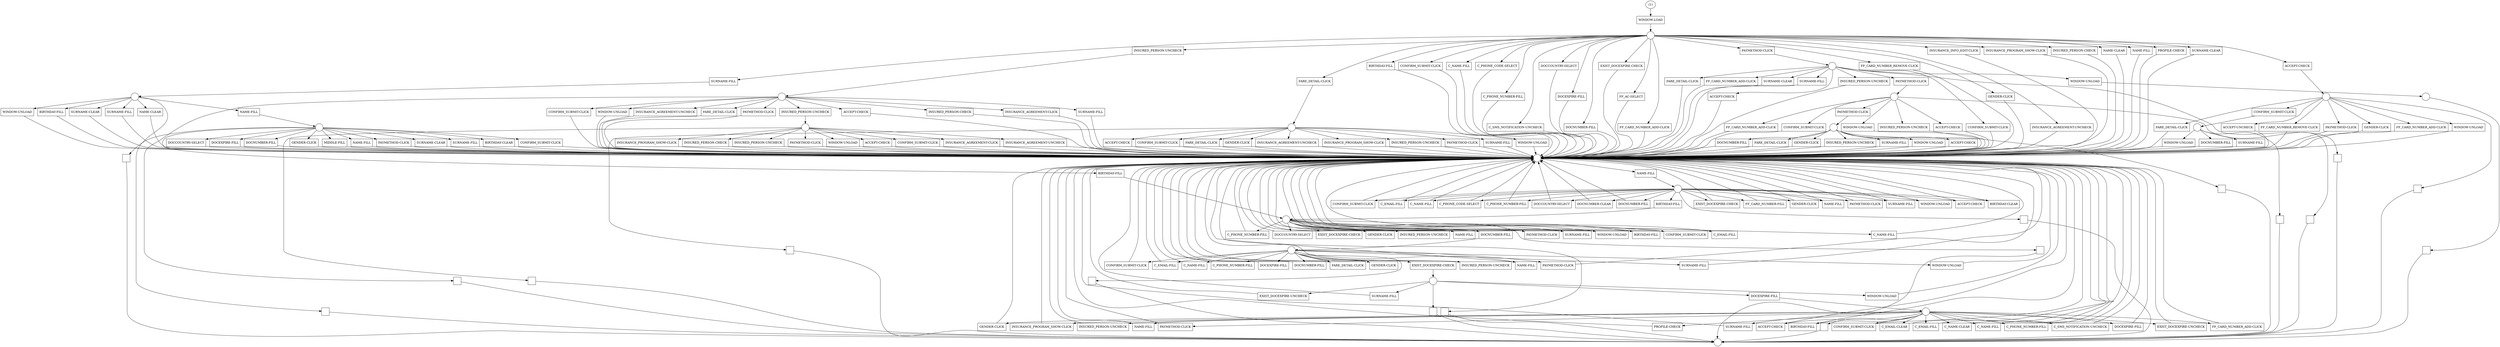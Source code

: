 digraph G {
    node [width=0.5];
x209eb60 [label="",shape=box]
x209ef28 [label="",shape=box]
x209f608 [label="",shape=box]
x209f348 [label="",shape=box]
x209f088 [label="",shape=box]
x209f2f0 [label="",shape=box]
x209ebb8 [label="",shape=box]
x209f450 [label="",shape=box]
x209ec68 [label="",shape=box]
x209f558 [label="",shape=box]
x209f3a0 [label="",shape=box]
x209f3f8 [label="",shape=box]
x209edc8 [label="",shape=box]
x209fb88 [label="",shape=box]
x209fc38 [label="",shape=box]
x20a0000 [label="",shape=box]
x209fd98 [label="",shape=box]
x209fd40 [label="ACCEPT-CHECK",shape=box]
x209fbe0 [label="ACCEPT-CHECK",shape=box]
x209f710 [label="ACCEPT-CHECK",shape=box]
x209f6b8 [label="ACCEPT-CHECK",shape=box]
x209f978 [label="ACCEPT-CHECK",shape=box]
x20a0160 [label="ACCEPT-CHECK",shape=box]
x209fe48 [label="ACCEPT-CHECK",shape=box]
x209fea0 [label="ACCEPT-CHECK",shape=box]
x209f7c0 [label="ACCEPT-CHECK",shape=box]
x209f8c8 [label="ACCEPT-UNCHECK",shape=box]
x209f920 [label="BIRTHDAY-CLEAR",shape=box]
x209fa28 [label="BIRTHDAY-CLEAR",shape=box]
x20a08f0 [label="BIRTHDAY-FILL",shape=box]
x20a0630 [label="BIRTHDAY-FILL",shape=box]
x20a09a0 [label="BIRTHDAY-FILL",shape=box]
x20a0528 [label="BIRTHDAY-FILL",shape=box]
x20a0688 [label="BIRTHDAY-FILL",shape=box]
x20a01b8 [label="BIRTHDAY-FILL",shape=box]
x20a07e8 [label="CONFIRM_SUBMIT-CLICK",shape=box]
x20a0aa8 [label="CONFIRM_SUBMIT-CLICK",shape=box]
x20a0898 [label="CONFIRM_SUBMIT-CLICK",shape=box]
x20a0b00 [label="CONFIRM_SUBMIT-CLICK",shape=box]
x20a0bb0 [label="CONFIRM_SUBMIT-CLICK",shape=box]
x20a0318 [label="CONFIRM_SUBMIT-CLICK",shape=box]
x20a0370 [label="CONFIRM_SUBMIT-CLICK",shape=box]
x20a0580 [label="CONFIRM_SUBMIT-CLICK",shape=box]
x20a03c8 [label="CONFIRM_SUBMIT-CLICK",shape=box]
x20a0840 [label="CONFIRM_SUBMIT-CLICK",shape=box]
x20a1238 [label="CONFIRM_SUBMIT-CLICK",shape=box]
x20a14a0 [label="CONFIRM_SUBMIT-CLICK",shape=box]
x20a15a8 [label="C_EMAIL-CLEAR",shape=box]
x20a1130 [label="C_EMAIL-FILL",shape=box]
x20a1340 [label="C_EMAIL-FILL",shape=box]
x20a11e0 [label="C_EMAIL-FILL",shape=box]
x20a0cb8 [label="C_EMAIL-FILL",shape=box]
x20a10d8 [label="C_NAME-CLEAR",shape=box]
x20a1080 [label="C_NAME-FILL",shape=box]
x20a1708 [label="C_NAME-FILL",shape=box]
x20a0fd0 [label="C_NAME-FILL",shape=box]
x20a0dc0 [label="C_NAME-FILL",shape=box]
x20a16b0 [label="C_NAME-FILL",shape=box]
x20a1658 [label="C_PHONE_CODE-SELECT",shape=box]
x20a0ec8 [label="C_PHONE_CODE-SELECT",shape=box]
x20a1550 [label="C_PHONE_NUMBER-FILL",shape=box]
x20a1ef0 [label="C_PHONE_NUMBER-FILL",shape=box]
x20a1c30 [label="C_PHONE_NUMBER-FILL",shape=box]
x20a1fa0 [label="C_PHONE_NUMBER-FILL",shape=box]
x20a1b28 [label="C_PHONE_NUMBER-FILL",shape=box]
x20a1c88 [label="C_SMS_NOTIFICATION-UNCHECK",shape=box]
x20a17b8 [label="C_SMS_NOTIFICATION-UNCHECK",shape=box]
x20a19c8 [label="DOCCOUNTRY-SELECT",shape=box]
x20a1a78 [label="DOCCOUNTRY-SELECT",shape=box]
x20a1810 [label="DOCCOUNTRY-SELECT",shape=box]
x20a2158 [label="DOCCOUNTRY-SELECT",shape=box]
x20a2260 [label="DOCEXPIRE-FILL",shape=box]
x20a1868 [label="DOCEXPIRE-FILL",shape=box]
x20a18c0 [label="DOCEXPIRE-FILL",shape=box]
x20a1ce0 [label="DOCEXPIRE-FILL",shape=box]
x20a1d38 [label="DOCEXPIRE-FILL",shape=box]
x20a1de8 [label="DOCNUMBER-CLEAR",shape=box]
x20a2788 [label="DOCNUMBER-FILL",shape=box]
x20a2c00 [label="DOCNUMBER-FILL",shape=box]
x20a2368 [label="DOCNUMBER-FILL",shape=box]
x20a2578 [label="DOCNUMBER-FILL",shape=box]
x20a25d0 [label="DOCNUMBER-FILL",shape=box]
x20a2628 [label="DOCNUMBER-FILL",shape=box]
x20a23c0 [label="DOCNUMBER-FILL",shape=box]
x20a2520 [label="EXIST_DOCEXPIRE-CHECK",shape=box]
x20a2838 [label="EXIST_DOCEXPIRE-CHECK",shape=box]
x20a2890 [label="EXIST_DOCEXPIRE-CHECK",shape=box]
x20a2af8 [label="EXIST_DOCEXPIRE-CHECK",shape=box]
x20a2b50 [label="EXIST_DOCEXPIRE-UNCHECK",shape=box]
x20a2470 [label="EXIST_DOCEXPIRE-UNCHECK",shape=box]
x20a24c8 [label="FARE_DETAIL-CLICK",shape=box]
x20a2d60 [label="FARE_DETAIL-CLICK",shape=box]
x20a2a48 [label="FARE_DETAIL-CLICK",shape=box]
x20a2db8 [label="FARE_DETAIL-CLICK",shape=box]
x20a2e10 [label="FARE_DETAIL-CLICK",shape=box]
x20a2f18 [label="FARE_DETAIL-CLICK",shape=box]
x20a2fc8 [label="FARE_DETAIL-CLICK",shape=box]
x2093270 [label="FF_AC-SELECT",shape=box]
x2093798 [label="FF_CARD_NUMBER-FILL",shape=box]
x20932c8 [label="FF_CARD_NUMBER_ADD-CLICK",shape=box]
x2093378 [label="FF_CARD_NUMBER_ADD-CLICK",shape=box]
x2093110 [label="FF_CARD_NUMBER_ADD-CLICK",shape=box]
x2093950 [label="FF_CARD_NUMBER_ADD-CLICK",shape=box]
x2093a58 [label="FF_CARD_NUMBER_ADD-CLICK",shape=box]
x2093b08 [label="FF_CARD_NUMBER_REMOVE-CLICK",shape=box]
x2093a00 [label="FF_CARD_NUMBER_REMOVE-CLICK",shape=box]
x2093530 [label="GENDER-CLICK",shape=box]
x2093ab0 [label="GENDER-CLICK",shape=box]
x2093638 [label="GENDER-CLICK",shape=box]
x2093168 [label="GENDER-CLICK",shape=box]
x20933d0 [label="GENDER-CLICK",shape=box]
x20936e8 [label="GENDER-CLICK",shape=box]
x2093740 [label="GENDER-CLICK",shape=box]
x20944a8 [label="GENDER-CLICK",shape=box]
x20943f8 [label="GENDER-CLICK",shape=box]
x20941e8 [label="INSURANCE_AGREEMENT-CLICK",shape=box]
x2094500 [label="INSURANCE_AGREEMENT-CLICK",shape=box]
x2093c10 [label="INSURANCE_AGREEMENT-UNCHECK",shape=box]
x2094558 [label="INSURANCE_AGREEMENT-UNCHECK",shape=box]
x2094450 [label="INSURANCE_AGREEMENT-UNCHECK",shape=box]
x2093cc0 [label="INSURANCE_AGREEMENT-UNCHECK",shape=box]
x2093d70 [label="INSURANCE_INFO_EDIT-CLICK",shape=box]
x2093fd8 [label="INSURANCE_PROGRAM_SHOW-CLICK",shape=box]
x2094030 [label="INSURANCE_PROGRAM_SHOW-CLICK",shape=box]
x2094348 [label="INSURANCE_PROGRAM_SHOW-CLICK",shape=box]
x2094138 [label="INSURANCE_PROGRAM_SHOW-CLICK",shape=box]
x2093bb8 [label="INSURED_PERSON-CHECK",shape=box]
x2094240 [label="INSURED_PERSON-CHECK",shape=box]
x20942f0 [label="INSURED_PERSON-CHECK",shape=box]
x2095000 [label="INSURED_PERSON-UNCHECK",shape=box]
x2094ad8 [label="INSURED_PERSON-UNCHECK",shape=box]
x2095058 [label="INSURED_PERSON-UNCHECK",shape=box]
x2094be0 [label="INSURED_PERSON-UNCHECK",shape=box]
x20950b0 [label="INSURED_PERSON-UNCHECK",shape=box]
x2094fa8 [label="INSURED_PERSON-UNCHECK",shape=box]
x2095160 [label="INSURED_PERSON-UNCHECK",shape=box]
x2094768 [label="INSURED_PERSON-UNCHECK",shape=box]
x2094818 [label="INSURED_PERSON-UNCHECK",shape=box]
x2094920 [label="INSURED_PERSON-UNCHECK",shape=box]
x2094a80 [label="MIDDLE-FILL",shape=box]
x2094a28 [label="NAME-CLEAR",shape=box]
x2094b88 [label="NAME-CLEAR",shape=box]
x2094ce8 [label="NAME-FILL",shape=box]
x2094df0 [label="NAME-FILL",shape=box]
x2094f50 [label="NAME-FILL",shape=box]
x2095aa8 [label="NAME-FILL",shape=box]
x20959f8 [label="NAME-FILL",shape=box]
x20957e8 [label="NAME-FILL",shape=box]
x2095b58 [label="NAME-FILL",shape=box]
x2095318 [label="NAME-FILL",shape=box]
x2095bb0 [label="PAYMETHOD-CLICK",shape=box]
x2095a50 [label="PAYMETHOD-CLICK",shape=box]
x20956e0 [label="PAYMETHOD-CLICK",shape=box]
x2095948 [label="PAYMETHOD-CLICK",shape=box]
x2095c60 [label="PAYMETHOD-CLICK",shape=box]
x209c118 [label="PAYMETHOD-CLICK",shape=box]
x209c170 [label="PAYMETHOD-CLICK",shape=box]
x209c538 [label="PAYMETHOD-CLICK",shape=box]
x209c6f0 [label="PAYMETHOD-CLICK",shape=box]
x209c7f8 [label="PAYMETHOD-CLICK",shape=box]
x209c328 [label="PAYMETHOD-CLICK",shape=box]
x209c220 [label="PAYMETHOD-CLICK",shape=box]
x209c8a8 [label="PROFILE-CHECK",shape=box]
x209c640 [label="PROFILE-CHECK",shape=box]
x209cf88 [label="SURNAME-CLEAR",shape=box]
x209cab8 [label="SURNAME-CLEAR",shape=box]
x209d350 [label="SURNAME-CLEAR",shape=box]
x209cb68 [label="SURNAME-CLEAR",shape=box]
x209d400 [label="SURNAME-FILL",shape=box]
x209d090 [label="SURNAME-FILL",shape=box]
x209d248 [label="SURNAME-FILL",shape=box]
x209cc70 [label="SURNAME-FILL",shape=box]
x209d038 [label="SURNAME-FILL",shape=box]
x209d2a0 [label="SURNAME-FILL",shape=box]
x209cdd0 [label="SURNAME-FILL",shape=box]
x209d198 [label="SURNAME-FILL",shape=box]
x209d140 [label="SURNAME-FILL",shape=box]
x209d1f0 [label="SURNAME-FILL",shape=box]
x209d610 [label="SURNAME-FILL",shape=box]
x209d5b8 [label="SURNAME-FILL",shape=box]
x209d878 [label="SURNAME-FILL",shape=box]
x209e060 [label="WINDOW-LOAD",shape=box]
x209dc40 [label="WINDOW-UNLOAD",shape=box]
x209ddf8 [label="WINDOW-UNLOAD",shape=box]
x209d718 [label="WINDOW-UNLOAD",shape=box]
x209d7c8 [label="WINDOW-UNLOAD",shape=box]
x209d980 [label="WINDOW-UNLOAD",shape=box]
x209df58 [label="WINDOW-UNLOAD",shape=box]
x209d928 [label="WINDOW-UNLOAD",shape=box]
x209da88 [label="WINDOW-UNLOAD",shape=box]
x209dcf0 [label="WINDOW-UNLOAD",shape=box]
x209dfb0 [label="WINDOW-UNLOAD",shape=box]
x209db38 [label="WINDOW-UNLOAD",shape=box]
x209db90 [label="WINDOW-UNLOAD",shape=box]
x23438c0 [label="WINDOW-UNLOAD",shape=box]
x2343970 [label=""]
x2343d90 [label=""]
x2343fa0 [label=""]
x2344100 [label=""]
x2343ef0 [label=""]
x2343b80 [label=""]
x2343b28 [label=""]
x2343f48 [label=""]
x2343ff8 [label=""]
x2343de8 [label=""]
x2343708 [label=""]
x2343d38 [label=""]
x2344158 [label=""]
x2343bd8 [label=""]
x23436b0 [label=""]
x23440a8 [label=""]
x23439c8 [label=""]
x2343760 [label=""]
x23437b8 [label="(1)"]
x2343ce0 [label=""]
x209fd40 -> x2343970 
x2343970 -> x2093ab0 
x2343970 -> x20a0aa8 
x2343970 -> x2095a50 
x2343970 -> x209dc40 
x2343970 -> x209f8c8 
x2343970 -> x2093378 
x2343970 -> x2093a00 
x2343970 -> x20a2d60 
x2343970 -> x209eb60 
x2094f50 -> x2343d90 
x2343d90 -> x20a0630 
x2343d90 -> x20a2c00 
x2343d90 -> x209f920 
x2343d90 -> x2093638 
x2343d90 -> x2094a80 
x2343d90 -> x20a1810 
x2343d90 -> x20a1ce0 
x2343d90 -> x20956e0 
x2343d90 -> x209d090 
x2343d90 -> x2095aa8 
x2343d90 -> x209cb68 
x2343d90 -> x20a0898 
x2343d90 -> x209ef28 
x2094df0 -> x2343fa0 
x2343fa0 -> x20a09a0 
x2343fa0 -> x2093168 
x2343fa0 -> x209fa28 
x2343fa0 -> x20a1ef0 
x2343fa0 -> x209d248 
x2343fa0 -> x20a1a78 
x2343fa0 -> x20959f8 
x2343fa0 -> x20a0b00 
x2343fa0 -> x20a1de8 
x2343fa0 -> x20a0ec8 
x2343fa0 -> x209ddf8 
x2343fa0 -> x20a2368 
x2343fa0 -> x20a2838 
x2343fa0 -> x2095948 
x2343fa0 -> x209fbe0 
x2343fa0 -> x20a1708 
x2343fa0 -> x20a1340 
x2343fa0 -> x2093798 
x2343fa0 -> x209f608 
x20a1868 -> x2344100 
x2344100 -> x2093110 
x2344100 -> x20a1130 
x2344100 -> x209cc70 
x2344100 -> x209c118 
x2344100 -> x2095058 
x2344100 -> x20a1c30 
x2344100 -> x20a15a8 
x2344100 -> x20a10d8 
x2344100 -> x2093740 
x2344100 -> x209c8a8 
x2344100 -> x20a0370 
x2344100 -> x20a0528 
x2344100 -> x20a18c0 
x2344100 -> x20a2470 
x2344100 -> x20a0fd0 
x2344100 -> x20a17b8 
x2344100 -> x209f710 
x2344100 -> x2094030 
x2344100 -> x20957e8 
x2344100 -> x209f348 
x20a25d0 -> x2343ef0 
x2343ef0 -> x20a2af8 
x2343ef0 -> x20a0cb8 
x2343ef0 -> x20933d0 
x2343ef0 -> x20a0dc0 
x2343ef0 -> x209c170 
x2343ef0 -> x209d038 
x2343ef0 -> x20950b0 
x2343ef0 -> x20a1d38 
x2343ef0 -> x209d718 
x2343ef0 -> x20a1fa0 
x2343ef0 -> x20a2a48 
x2343ef0 -> x20a23c0 
x2343ef0 -> x20a0bb0 
x2343ef0 -> x2095318 
x2343ef0 -> x209f088 
x209d400 -> x2343b80 
x2343b80 -> x2094f50 
x2343b80 -> x209d350 
x2343b80 -> x209d2a0 
x2343b80 -> x20a0688 
x2343b80 -> x209d7c8 
x2343b80 -> x2094b88 
x2343b80 -> x209f2f0 
x20a0630 -> x2343b28 
x2343b28 -> x20a25d0 
x20a09a0 -> x2343b28 
x2343b28 -> x20a11e0 
x2343b28 -> x2094ad8 
x2343b28 -> x209d980 
x2343b28 -> x20a2158 
x2343b28 -> x20a2890 
x2343b28 -> x209cdd0 
x2343b28 -> x2095b58 
x2343b28 -> x20a01b8 
x2343b28 -> x20936e8 
x2343b28 -> x20a0318 
x2343b28 -> x2095c60 
x2343b28 -> x20a16b0 
x2343b28 -> x20a1b28 
x2343b28 -> x209ebb8 
x209c6f0 -> x2343f48 
x2343f48 -> x209df58 
x2343f48 -> x209f6b8 
x2343f48 -> x2094fa8 
x2343f48 -> x20a2db8 
x2343f48 -> x209d198 
x2343f48 -> x20943f8 
x2343f48 -> x20a2578 
x2343f48 -> x209f450 
x20a2af8 -> x2343ff8 
x2343ff8 -> x20a1868 
x2343ff8 -> x20a2b50 
x2343ff8 -> x209da88 
x2343ff8 -> x209d1f0 
x2343ff8 -> x209ec68 
x20a0aa8 -> x2343de8 
x2343de8 -> x209d928 
x2343de8 -> x209d140 
x2343de8 -> x20a2628 
x2343de8 -> x209f558 
x2095bb0 -> x2343708 
x2343708 -> x209c538 
x2343708 -> x209f978 
x2343708 -> x209dcf0 
x2343708 -> x209d610 
x2343708 -> x2095160 
x2343708 -> x20a2e10 
x2343708 -> x20a0580 
x2343708 -> x2093950 
x2343708 -> x209cab8 
x2343708 -> x209f3a0 
x2094be0 -> x2343d38 
x2343d38 -> x209db38 
x2343d38 -> x20942f0 
x2343d38 -> x209c7f8 
x2343d38 -> x2094818 
x2343d38 -> x209fe48 
x2343d38 -> x2094138 
x2343d38 -> x20a03c8 
x2343d38 -> x2094500 
x2343d38 -> x2094558 
x2343d38 -> x209f3f8 
x209c538 -> x2344158 
x2344158 -> x209c6f0 
x2344158 -> x209dfb0 
x2344158 -> x2094920 
x2344158 -> x20a0160 
x2344158 -> x2093a58 
x2344158 -> x20a0840 
x2344158 -> x209edc8 
x2095000 -> x2343bd8 
x2343bd8 -> x2094be0 
x2343bd8 -> x2094240 
x2343bd8 -> x20941e8 
x2343bd8 -> x23438c0 
x2343bd8 -> x209c328 
x2343bd8 -> x2094450 
x2343bd8 -> x209fea0 
x2343bd8 -> x20a1238 
x2343bd8 -> x20a2fc8 
x2343bd8 -> x209d878 
x2343bd8 -> x209fb88 
x20a24c8 -> x23436b0 
x23436b0 -> x209db90 
x23436b0 -> x20a2f18 
x23436b0 -> x209f7c0 
x23436b0 -> x2093cc0 
x23436b0 -> x209d5b8 
x23436b0 -> x20944a8 
x23436b0 -> x209c220 
x23436b0 -> x2094768 
x23436b0 -> x20a14a0 
x23436b0 -> x2094348 
x23436b0 -> x209fc38 
x209c640 -> x23440a8 
x2093d70 -> x23440a8 
x20a07e8 -> x23440a8 
x20a19c8 -> x23440a8 
x20a08f0 -> x23440a8 
x2093c10 -> x23440a8 
x20932c8 -> x23440a8 
x20a1658 -> x23440a8 
x20a2520 -> x23440a8 
x2093530 -> x23440a8 
x20a1c88 -> x23440a8 
x20a1080 -> x23440a8 
x2093fd8 -> x23440a8 
x209cf88 -> x23440a8 
x2093270 -> x23440a8 
x2094ce8 -> x23440a8 
x2094a28 -> x23440a8 
x20a2260 -> x23440a8 
x20a2788 -> x23440a8 
x2093b08 -> x23440a8 
x20a1550 -> x23440a8 
x2093bb8 -> x23440a8 
x2093ab0 -> x23440a8 
x209f978 -> x23440a8 
x209d350 -> x23440a8 
x209db90 -> x23440a8 
x2094240 -> x23440a8 
x20a2f18 -> x23440a8 
x20941e8 -> x23440a8 
x23438c0 -> x23440a8 
x209f7c0 -> x23440a8 
x209d610 -> x23440a8 
x209c328 -> x23440a8 
x2094450 -> x23440a8 
x209d2a0 -> x23440a8 
x2095160 -> x23440a8 
x209fea0 -> x23440a8 
x20a0688 -> x23440a8 
x2095a50 -> x23440a8 
x2093cc0 -> x23440a8 
x20a2e10 -> x23440a8 
x209d5b8 -> x23440a8 
x20a0580 -> x23440a8 
x2093950 -> x23440a8 
x209dc40 -> x23440a8 
x209d7c8 -> x23440a8 
x20944a8 -> x23440a8 
x209c220 -> x23440a8 
x209f8c8 -> x23440a8 
x209cab8 -> x23440a8 
x20a1238 -> x23440a8 
x2094768 -> x23440a8 
x20a2fc8 -> x23440a8 
x2093378 -> x23440a8 
x2094b88 -> x23440a8 
x20a14a0 -> x23440a8 
x209d878 -> x23440a8 
x2094348 -> x23440a8 
x2093a00 -> x23440a8 
x20a2d60 -> x23440a8 
x23440a8 -> x2094df0 
x209db38 -> x23440a8 
x209dfb0 -> x23440a8 
x20942f0 -> x23440a8 
x20a2c00 -> x23440a8 
x209d928 -> x23440a8 
x209f920 -> x23440a8 
x209c7f8 -> x23440a8 
x2094818 -> x23440a8 
x2093638 -> x23440a8 
x2094a80 -> x23440a8 
x20a1810 -> x23440a8 
x209fe48 -> x23440a8 
x20a1ce0 -> x23440a8 
x2094138 -> x23440a8 
x20a03c8 -> x23440a8 
x2094920 -> x23440a8 
x20a0160 -> x23440a8 
x209d140 -> x23440a8 
x2094500 -> x23440a8 
x2093a58 -> x23440a8 
x2094558 -> x23440a8 
x20956e0 -> x23440a8 
x209d090 -> x23440a8 
x20a0840 -> x23440a8 
x2095aa8 -> x23440a8 
x209cb68 -> x23440a8 
x20a0898 -> x23440a8 
x20a2628 -> x23440a8 
x2093168 -> x23440a8 
x209df58 -> x23440a8 
x209fa28 -> x23440a8 
x20a11e0 -> x23440a8 
x20a1ef0 -> x23440a8 
x209d248 -> x23440a8 
x2094ad8 -> x23440a8 
x209f6b8 -> x23440a8 
x2094fa8 -> x23440a8 
x209d980 -> x23440a8 
x20a2158 -> x23440a8 
x20a1a78 -> x23440a8 
x20a2890 -> x23440a8 
x20959f8 -> x23440a8 
x20a0b00 -> x23440a8 
x20a1de8 -> x23440a8 
x20a0ec8 -> x23440a8 
x209ddf8 -> x23440a8 
x20a2368 -> x23440a8 
x209cdd0 -> x23440a8 
x20a2838 -> x23440a8 
x20a2db8 -> x23440a8 
x2095b58 -> x23440a8 
x20a01b8 -> x23440a8 
x209d198 -> x23440a8 
x20a0cb8 -> x23440a8 
x20933d0 -> x23440a8 
x20a0dc0 -> x23440a8 
x209c170 -> x23440a8 
x209d038 -> x23440a8 
x20943f8 -> x23440a8 
x20950b0 -> x23440a8 
x20936e8 -> x23440a8 
x20a0318 -> x23440a8 
x20a1d38 -> x23440a8 
x209d718 -> x23440a8 
x20a1fa0 -> x23440a8 
x20a2a48 -> x23440a8 
x2095948 -> x23440a8 
x20a2578 -> x23440a8 
x20a23c0 -> x23440a8 
x2095c60 -> x23440a8 
x209fbe0 -> x23440a8 
x20a0bb0 -> x23440a8 
x20a16b0 -> x23440a8 
x2095318 -> x23440a8 
x20a2b50 -> x23440a8 
x209da88 -> x23440a8 
x20a1b28 -> x23440a8 
x209d1f0 -> x23440a8 
x2093110 -> x23440a8 
x20a1130 -> x23440a8 
x209cc70 -> x23440a8 
x20a1708 -> x23440a8 
x209c118 -> x23440a8 
x2095058 -> x23440a8 
x20a1c30 -> x23440a8 
x20a15a8 -> x23440a8 
x20a10d8 -> x23440a8 
x2093740 -> x23440a8 
x209c8a8 -> x23440a8 
x20a0370 -> x23440a8 
x20a0528 -> x23440a8 
x20a18c0 -> x23440a8 
x20a2470 -> x23440a8 
x20a0fd0 -> x23440a8 
x20a17b8 -> x23440a8 
x209f710 -> x23440a8 
x20a1340 -> x23440a8 
x2094030 -> x23440a8 
x2093798 -> x23440a8 
x20957e8 -> x23440a8 
x23440a8 -> x20a0000 
x209dcf0 -> x23439c8 
x23439c8 -> x209fd98 
x209e060 -> x2343760 
x2343760 -> x209d400 
x2343760 -> x2095bb0 
x2343760 -> x209fd40 
x2343760 -> x20a24c8 
x2343760 -> x2095000 
x2343760 -> x209c640 
x2343760 -> x2093d70 
x2343760 -> x20a07e8 
x2343760 -> x20a19c8 
x2343760 -> x20a08f0 
x2343760 -> x2093c10 
x2343760 -> x20932c8 
x2343760 -> x20a1658 
x2343760 -> x20a2520 
x2343760 -> x2093530 
x2343760 -> x20a1c88 
x2343760 -> x20a1080 
x2343760 -> x2093fd8 
x2343760 -> x209cf88 
x2343760 -> x2093270 
x2343760 -> x2094ce8 
x2343760 -> x2094a28 
x2343760 -> x20a2260 
x2343760 -> x20a2788 
x2343760 -> x2093b08 
x2343760 -> x20a1550 
x2343760 -> x2093bb8 
x23437b8 -> x209e060 
x209eb60 -> x2343ce0 
x209ef28 -> x2343ce0 
x209f608 -> x2343ce0 
x209f348 -> x2343ce0 
x209f088 -> x2343ce0 
x209f2f0 -> x2343ce0 
x209ebb8 -> x2343ce0 
x209f450 -> x2343ce0 
x209ec68 -> x2343ce0 
x209f558 -> x2343ce0 
x209f3a0 -> x2343ce0 
x209f3f8 -> x2343ce0 
x209edc8 -> x2343ce0 
x209fb88 -> x2343ce0 
x209fc38 -> x2343ce0 
x20a0000 -> x2343ce0 
x209fd98 -> x2343ce0 
}
